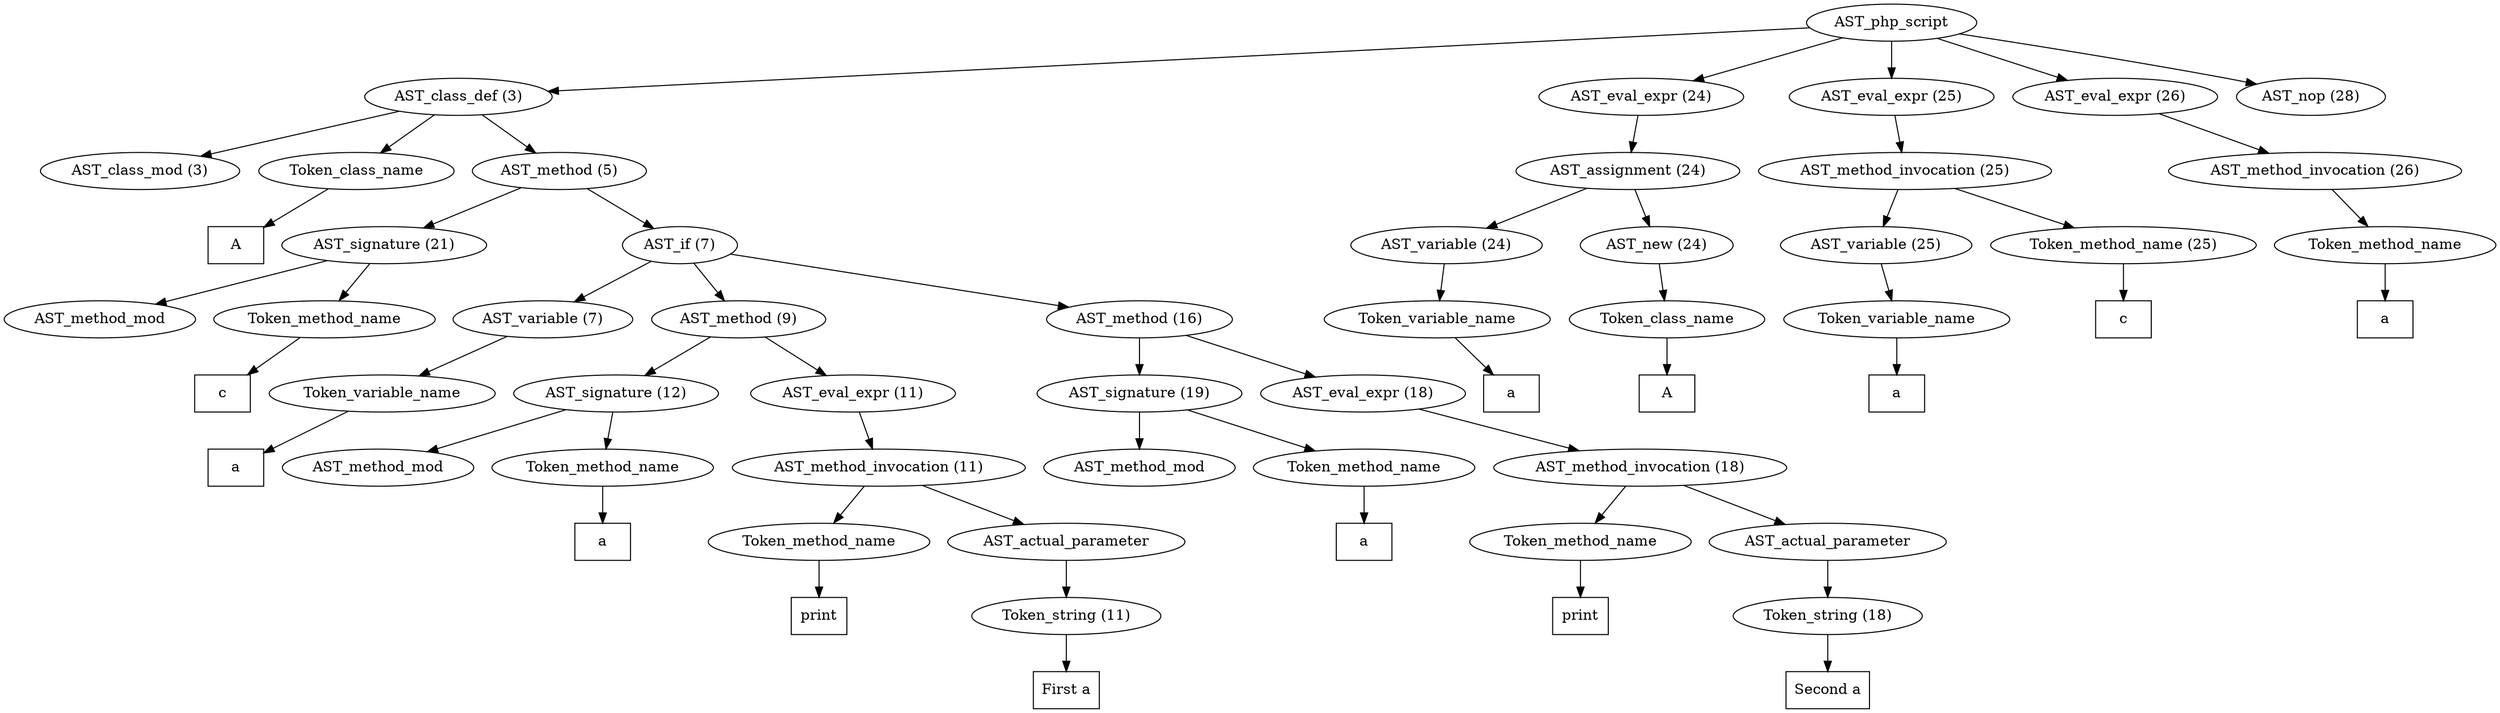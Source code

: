 /*
 * AST in dot format generated by phc -- the PHP compiler
 */

digraph AST {
node_0 [label="AST_php_script"];
node_1 [label="AST_class_def (3)"];
node_2 [label="AST_class_mod (3)"];
node_3 [label="Token_class_name"];
node_4 [label="A", shape=box]
node_3 -> node_4;
node_5 [label="AST_method (5)"];
node_6 [label="AST_signature (21)"];
node_7 [label="AST_method_mod"];
node_8 [label="Token_method_name"];
node_9 [label="c", shape=box]
node_8 -> node_9;
node_6 -> node_8;
node_6 -> node_7;
node_10 [label="AST_if (7)"];
node_11 [label="AST_variable (7)"];
node_12 [label="Token_variable_name"];
node_13 [label="a", shape=box]
node_12 -> node_13;
node_11 -> node_12;
node_14 [label="AST_method (9)"];
node_15 [label="AST_signature (12)"];
node_16 [label="AST_method_mod"];
node_17 [label="Token_method_name"];
node_18 [label="a", shape=box]
node_17 -> node_18;
node_15 -> node_17;
node_15 -> node_16;
node_19 [label="AST_eval_expr (11)"];
node_20 [label="AST_method_invocation (11)"];
node_21 [label="Token_method_name"];
node_22 [label="print", shape=box]
node_21 -> node_22;
node_23 [label="AST_actual_parameter"];
node_24 [label="Token_string (11)"];
node_25 [label="First a", shape=box]
node_24 -> node_25;
node_23 -> node_24;
node_20 -> node_23;
node_20 -> node_21;
node_19 -> node_20;
node_14 -> node_19;
node_14 -> node_15;
node_26 [label="AST_method (16)"];
node_27 [label="AST_signature (19)"];
node_28 [label="AST_method_mod"];
node_29 [label="Token_method_name"];
node_30 [label="a", shape=box]
node_29 -> node_30;
node_27 -> node_29;
node_27 -> node_28;
node_31 [label="AST_eval_expr (18)"];
node_32 [label="AST_method_invocation (18)"];
node_33 [label="Token_method_name"];
node_34 [label="print", shape=box]
node_33 -> node_34;
node_35 [label="AST_actual_parameter"];
node_36 [label="Token_string (18)"];
node_37 [label="Second a", shape=box]
node_36 -> node_37;
node_35 -> node_36;
node_32 -> node_35;
node_32 -> node_33;
node_31 -> node_32;
node_26 -> node_31;
node_26 -> node_27;
node_10 -> node_26;
node_10 -> node_14;
node_10 -> node_11;
node_5 -> node_10;
node_5 -> node_6;
node_1 -> node_5;
node_1 -> node_3;
node_1 -> node_2;
node_38 [label="AST_eval_expr (24)"];
node_39 [label="AST_assignment (24)"];
node_40 [label="AST_variable (24)"];
node_41 [label="Token_variable_name"];
node_42 [label="a", shape=box]
node_41 -> node_42;
node_40 -> node_41;
node_43 [label="AST_new (24)"];
node_44 [label="Token_class_name"];
node_45 [label="A", shape=box]
node_44 -> node_45;
node_43 -> node_44;
node_39 -> node_43;
node_39 -> node_40;
node_38 -> node_39;
node_46 [label="AST_eval_expr (25)"];
node_47 [label="AST_method_invocation (25)"];
node_48 [label="AST_variable (25)"];
node_49 [label="Token_variable_name"];
node_50 [label="a", shape=box]
node_49 -> node_50;
node_48 -> node_49;
node_51 [label="Token_method_name (25)"];
node_52 [label="c", shape=box]
node_51 -> node_52;
node_47 -> node_51;
node_47 -> node_48;
node_46 -> node_47;
node_53 [label="AST_eval_expr (26)"];
node_54 [label="AST_method_invocation (26)"];
node_55 [label="Token_method_name"];
node_56 [label="a", shape=box]
node_55 -> node_56;
node_54 -> node_55;
node_53 -> node_54;
node_57 [label="AST_nop (28)"];
node_0 -> node_57;
node_0 -> node_53;
node_0 -> node_46;
node_0 -> node_38;
node_0 -> node_1;
}
